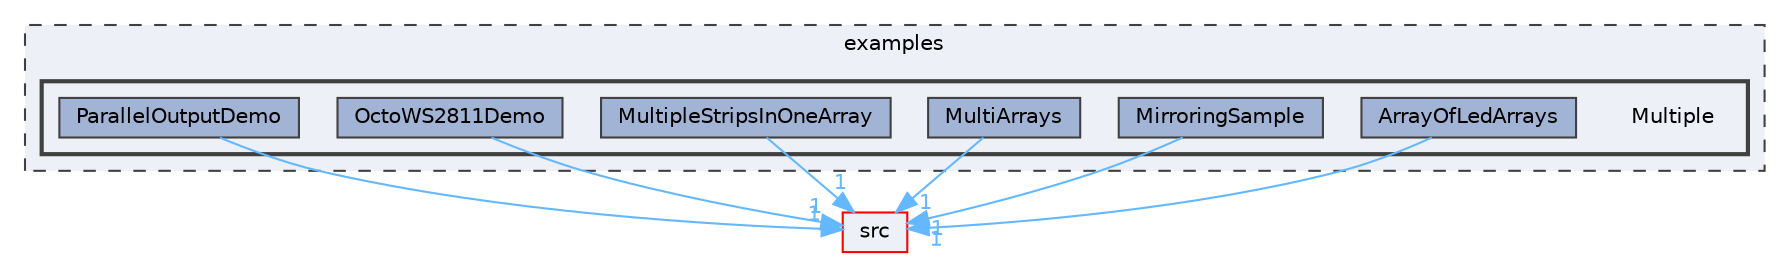 digraph "/home/runner/work/FastLED/FastLED/examples/Multiple"
{
 // LATEX_PDF_SIZE
  bgcolor="transparent";
  edge [fontname=Helvetica,fontsize=10,labelfontname=Helvetica,labelfontsize=10];
  node [fontname=Helvetica,fontsize=10,shape=box,height=0.2,width=0.4];
  compound=true
  subgraph clusterdir_d28a4824dc47e487b107a5db32ef43c4 {
    graph [ bgcolor="#edf0f7", pencolor="grey25", label="examples", fontname=Helvetica,fontsize=10 style="filled,dashed", URL="dir_d28a4824dc47e487b107a5db32ef43c4.html",tooltip=""]
  subgraph clusterdir_b0ccd010afae1b6736eeed36b0121387 {
    graph [ bgcolor="#edf0f7", pencolor="grey25", label="", fontname=Helvetica,fontsize=10 style="filled,bold", URL="dir_b0ccd010afae1b6736eeed36b0121387.html",tooltip=""]
    dir_b0ccd010afae1b6736eeed36b0121387 [shape=plaintext, label="Multiple"];
  dir_41abf51c69ab88f0bae535d94579894f [label="ArrayOfLedArrays", fillcolor="#a2b4d6", color="grey25", style="filled", URL="dir_41abf51c69ab88f0bae535d94579894f.html",tooltip=""];
  dir_8e64be4dbaf038a5f091fdc7f11f12e5 [label="MirroringSample", fillcolor="#a2b4d6", color="grey25", style="filled", URL="dir_8e64be4dbaf038a5f091fdc7f11f12e5.html",tooltip=""];
  dir_c27facde8729514210a53d1caf182995 [label="MultiArrays", fillcolor="#a2b4d6", color="grey25", style="filled", URL="dir_c27facde8729514210a53d1caf182995.html",tooltip=""];
  dir_a8e8e2f7421b50568d47b7b0b614c5c6 [label="MultipleStripsInOneArray", fillcolor="#a2b4d6", color="grey25", style="filled", URL="dir_a8e8e2f7421b50568d47b7b0b614c5c6.html",tooltip=""];
  dir_b73035d7e3b81d3cb5e9c65f87e5e2ff [label="OctoWS2811Demo", fillcolor="#a2b4d6", color="grey25", style="filled", URL="dir_b73035d7e3b81d3cb5e9c65f87e5e2ff.html",tooltip=""];
  dir_e2bb19e0d903e444cf02a1eb11fa8f0b [label="ParallelOutputDemo", fillcolor="#a2b4d6", color="grey25", style="filled", URL="dir_e2bb19e0d903e444cf02a1eb11fa8f0b.html",tooltip=""];
  }
  }
  dir_68267d1309a1af8e8297ef4c3efbcdba [label="src", fillcolor="#edf0f7", color="red", style="filled", URL="dir_68267d1309a1af8e8297ef4c3efbcdba.html",tooltip=""];
  dir_41abf51c69ab88f0bae535d94579894f->dir_68267d1309a1af8e8297ef4c3efbcdba [headlabel="1", labeldistance=1.5 headhref="dir_000008_000073.html" href="dir_000008_000073.html" color="steelblue1" fontcolor="steelblue1"];
  dir_8e64be4dbaf038a5f091fdc7f11f12e5->dir_68267d1309a1af8e8297ef4c3efbcdba [headlabel="1", labeldistance=1.5 headhref="dir_000048_000073.html" href="dir_000048_000073.html" color="steelblue1" fontcolor="steelblue1"];
  dir_c27facde8729514210a53d1caf182995->dir_68267d1309a1af8e8297ef4c3efbcdba [headlabel="1", labeldistance=1.5 headhref="dir_000049_000073.html" href="dir_000049_000073.html" color="steelblue1" fontcolor="steelblue1"];
  dir_a8e8e2f7421b50568d47b7b0b614c5c6->dir_68267d1309a1af8e8297ef4c3efbcdba [headlabel="1", labeldistance=1.5 headhref="dir_000051_000073.html" href="dir_000051_000073.html" color="steelblue1" fontcolor="steelblue1"];
  dir_b73035d7e3b81d3cb5e9c65f87e5e2ff->dir_68267d1309a1af8e8297ef4c3efbcdba [headlabel="1", labeldistance=1.5 headhref="dir_000057_000073.html" href="dir_000057_000073.html" color="steelblue1" fontcolor="steelblue1"];
  dir_e2bb19e0d903e444cf02a1eb11fa8f0b->dir_68267d1309a1af8e8297ef4c3efbcdba [headlabel="1", labeldistance=1.5 headhref="dir_000060_000073.html" href="dir_000060_000073.html" color="steelblue1" fontcolor="steelblue1"];
}
